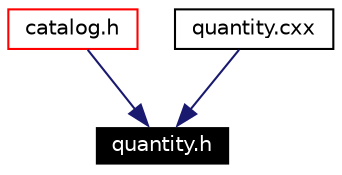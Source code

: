 digraph G
{
  edge [fontname="Helvetica",fontsize=10,labelfontname="Helvetica",labelfontsize=10];
  node [fontname="Helvetica",fontsize=10,shape=record];
  Node111 [label="quantity.h",height=0.2,width=0.4,color="white", fillcolor="black", style="filled" fontcolor="white"];
  Node112 -> Node111 [color="midnightblue",fontsize=10,style="solid",fontname="Helvetica"];
  Node112 [label="catalog.h",height=0.2,width=0.4,color="red",URL="$catalog_8h.html"];
  Node118 -> Node111 [color="midnightblue",fontsize=10,style="solid",fontname="Helvetica"];
  Node118 [label="quantity.cxx",height=0.2,width=0.4,color="black",URL="$quantity_8cxx.html"];
}
